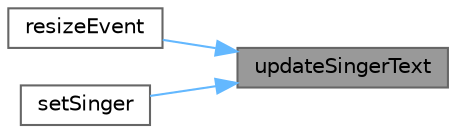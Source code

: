 digraph "updateSingerText"
{
 // LATEX_PDF_SIZE
  bgcolor="transparent";
  edge [fontname=Helvetica,fontsize=10,labelfontname=Helvetica,labelfontsize=10];
  node [fontname=Helvetica,fontsize=10,shape=box,height=0.2,width=0.4];
  rankdir="RL";
  Node1 [id="Node000001",label="updateSingerText",height=0.2,width=0.4,color="gray40", fillcolor="grey60", style="filled", fontcolor="black",tooltip="更新歌手名称文本"];
  Node1 -> Node2 [id="edge1_Node000001_Node000002",dir="back",color="steelblue1",style="solid",tooltip=" "];
  Node2 [id="Node000002",label="resizeEvent",height=0.2,width=0.4,color="grey40", fillcolor="white", style="filled",URL="$class_music_repo_block.html#a9a27ed4ceb22d2a19bdb88ed785085a1",tooltip="调整大小事件"];
  Node1 -> Node3 [id="edge2_Node000001_Node000003",dir="back",color="steelblue1",style="solid",tooltip=" "];
  Node3 [id="Node000003",label="setSinger",height=0.2,width=0.4,color="grey40", fillcolor="white", style="filled",URL="$class_music_repo_block.html#a8e961db3689a87ed1805184d4c66c5d3",tooltip="设置歌手名称"];
}
